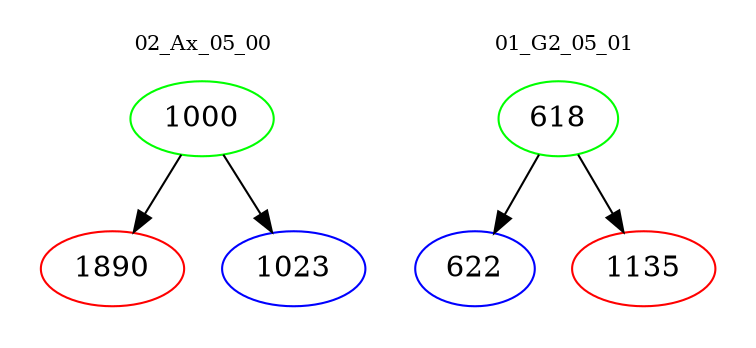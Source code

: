 digraph{
subgraph cluster_0 {
color = white
label = "02_Ax_05_00";
fontsize=10;
T0_1000 [label="1000", color="green"]
T0_1000 -> T0_1890 [color="black"]
T0_1890 [label="1890", color="red"]
T0_1000 -> T0_1023 [color="black"]
T0_1023 [label="1023", color="blue"]
}
subgraph cluster_1 {
color = white
label = "01_G2_05_01";
fontsize=10;
T1_618 [label="618", color="green"]
T1_618 -> T1_622 [color="black"]
T1_622 [label="622", color="blue"]
T1_618 -> T1_1135 [color="black"]
T1_1135 [label="1135", color="red"]
}
}
